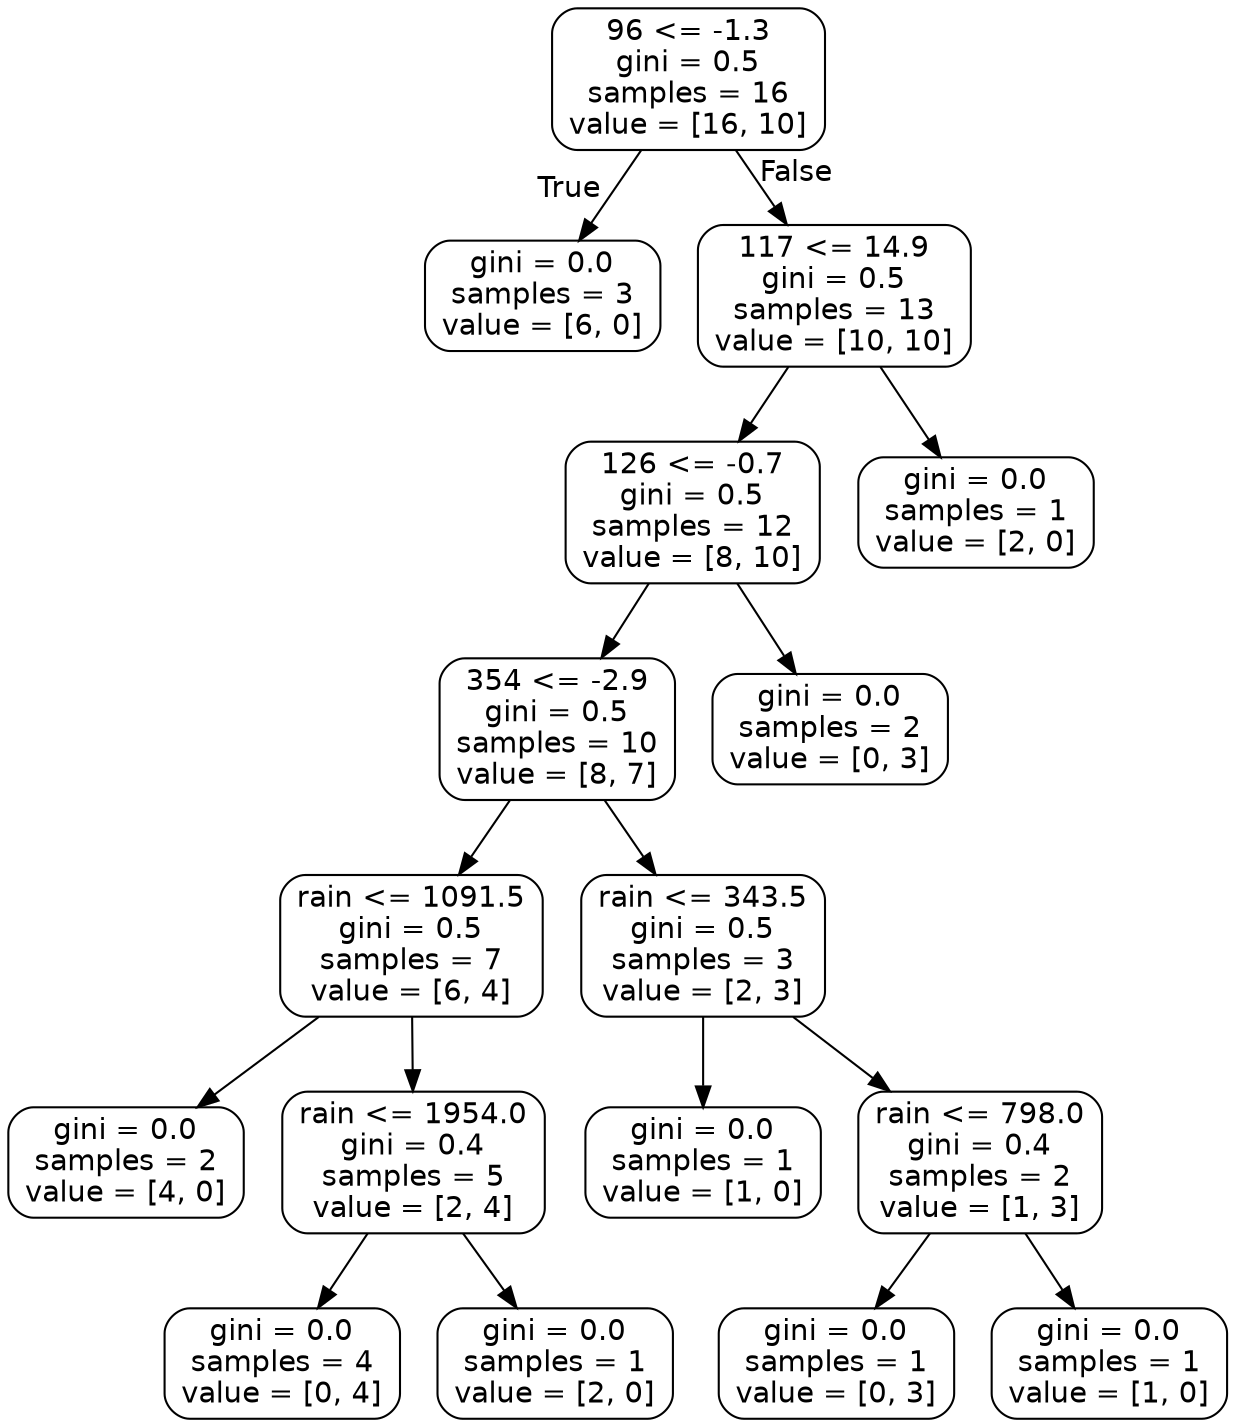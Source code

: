 digraph Tree {
node [shape=box, style="rounded", color="black", fontname=helvetica] ;
edge [fontname=helvetica] ;
0 [label="96 <= -1.3\ngini = 0.5\nsamples = 16\nvalue = [16, 10]"] ;
1 [label="gini = 0.0\nsamples = 3\nvalue = [6, 0]"] ;
0 -> 1 [labeldistance=2.5, labelangle=45, headlabel="True"] ;
2 [label="117 <= 14.9\ngini = 0.5\nsamples = 13\nvalue = [10, 10]"] ;
0 -> 2 [labeldistance=2.5, labelangle=-45, headlabel="False"] ;
3 [label="126 <= -0.7\ngini = 0.5\nsamples = 12\nvalue = [8, 10]"] ;
2 -> 3 ;
4 [label="354 <= -2.9\ngini = 0.5\nsamples = 10\nvalue = [8, 7]"] ;
3 -> 4 ;
5 [label="rain <= 1091.5\ngini = 0.5\nsamples = 7\nvalue = [6, 4]"] ;
4 -> 5 ;
6 [label="gini = 0.0\nsamples = 2\nvalue = [4, 0]"] ;
5 -> 6 ;
7 [label="rain <= 1954.0\ngini = 0.4\nsamples = 5\nvalue = [2, 4]"] ;
5 -> 7 ;
8 [label="gini = 0.0\nsamples = 4\nvalue = [0, 4]"] ;
7 -> 8 ;
9 [label="gini = 0.0\nsamples = 1\nvalue = [2, 0]"] ;
7 -> 9 ;
10 [label="rain <= 343.5\ngini = 0.5\nsamples = 3\nvalue = [2, 3]"] ;
4 -> 10 ;
11 [label="gini = 0.0\nsamples = 1\nvalue = [1, 0]"] ;
10 -> 11 ;
12 [label="rain <= 798.0\ngini = 0.4\nsamples = 2\nvalue = [1, 3]"] ;
10 -> 12 ;
13 [label="gini = 0.0\nsamples = 1\nvalue = [0, 3]"] ;
12 -> 13 ;
14 [label="gini = 0.0\nsamples = 1\nvalue = [1, 0]"] ;
12 -> 14 ;
15 [label="gini = 0.0\nsamples = 2\nvalue = [0, 3]"] ;
3 -> 15 ;
16 [label="gini = 0.0\nsamples = 1\nvalue = [2, 0]"] ;
2 -> 16 ;
}